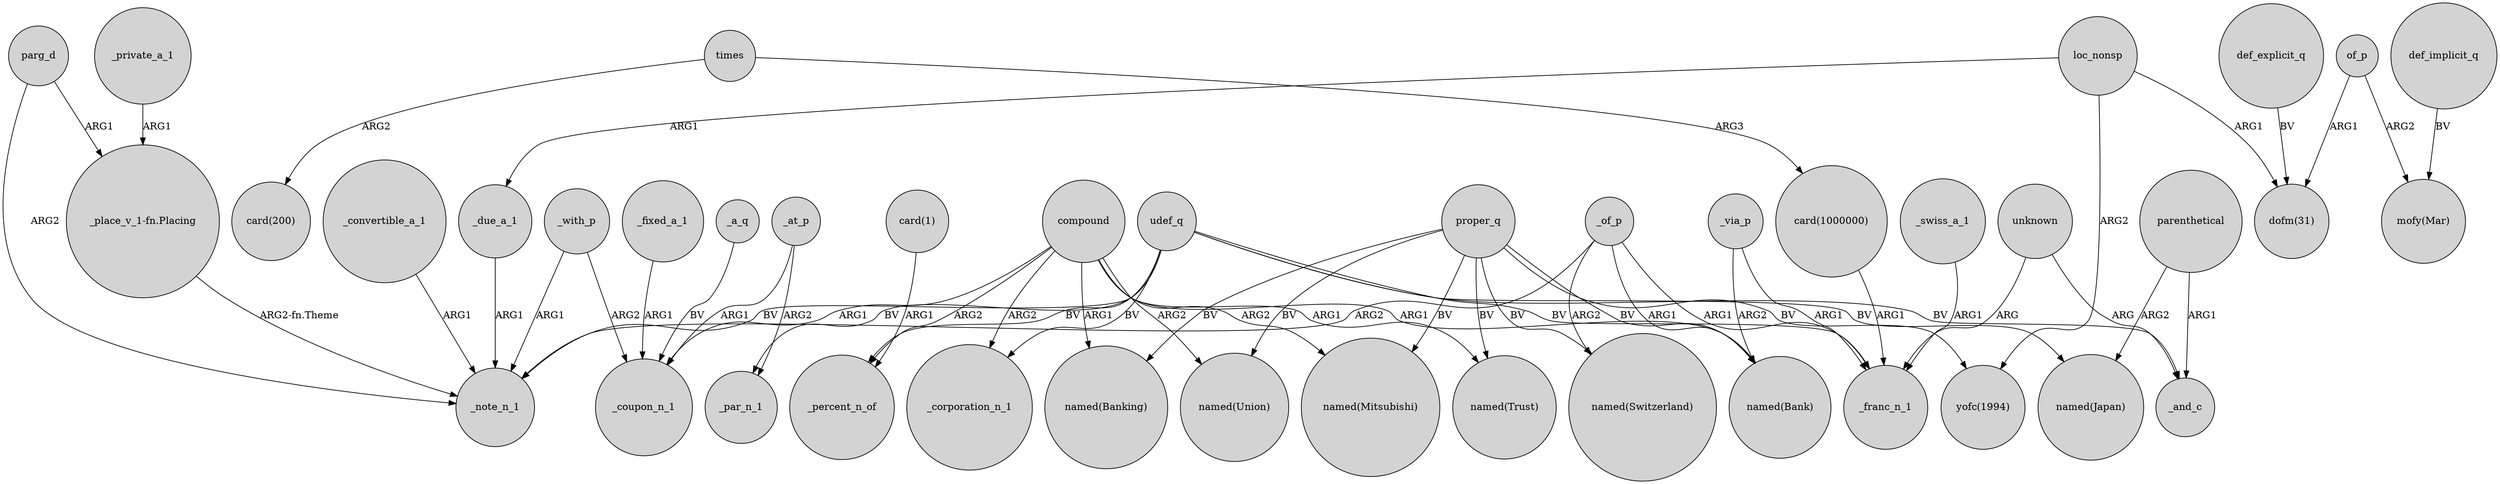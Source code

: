 digraph {
	node [shape=circle style=filled]
	_with_p -> _note_n_1 [label=ARG1]
	compound -> _coupon_n_1 [label=ARG1]
	_with_p -> _coupon_n_1 [label=ARG2]
	"card(1)" -> _percent_n_of [label=ARG1]
	udef_q -> _par_n_1 [label=BV]
	parg_d -> "_place_v_1-fn.Placing" [label=ARG1]
	_of_p -> _franc_n_1 [label=ARG1]
	proper_q -> "named(Union)" [label=BV]
	parenthetical -> _and_c [label=ARG1]
	_swiss_a_1 -> _franc_n_1 [label=ARG1]
	_at_p -> _par_n_1 [label=ARG2]
	proper_q -> "named(Banking)" [label=BV]
	_fixed_a_1 -> _coupon_n_1 [label=ARG1]
	compound -> _corporation_n_1 [label=ARG2]
	compound -> "named(Trust)" [label=ARG1]
	_of_p -> _note_n_1 [label=ARG2]
	_via_p -> _franc_n_1 [label=ARG1]
	def_explicit_q -> "dofm(31)" [label=BV]
	proper_q -> "named(Switzerland)" [label=BV]
	proper_q -> "yofc(1994)" [label=BV]
	def_implicit_q -> "mofy(Mar)" [label=BV]
	compound -> _percent_n_of [label=ARG2]
	of_p -> "dofm(31)" [label=ARG1]
	loc_nonsp -> "dofm(31)" [label=ARG1]
	loc_nonsp -> _due_a_1 [label=ARG1]
	proper_q -> "named(Bank)" [label=BV]
	udef_q -> _corporation_n_1 [label=BV]
	compound -> "named(Union)" [label=ARG2]
	_a_q -> _coupon_n_1 [label=BV]
	proper_q -> "named(Trust)" [label=BV]
	_of_p -> "named(Bank)" [label=ARG1]
	unknown -> _and_c [label=ARG]
	udef_q -> "named(Japan)" [label=BV]
	compound -> "named(Mitsubishi)" [label=ARG2]
	unknown -> _franc_n_1 [label=ARG]
	times -> "card(200)" [label=ARG2]
	proper_q -> "named(Mitsubishi)" [label=BV]
	compound -> "named(Banking)" [label=ARG1]
	times -> "card(1000000)" [label=ARG3]
	_via_p -> "named(Bank)" [label=ARG2]
	_of_p -> "named(Switzerland)" [label=ARG2]
	loc_nonsp -> "yofc(1994)" [label=ARG2]
	_convertible_a_1 -> _note_n_1 [label=ARG1]
	_at_p -> _coupon_n_1 [label=ARG1]
	of_p -> "mofy(Mar)" [label=ARG2]
	"card(1000000)" -> _franc_n_1 [label=ARG1]
	compound -> "named(Bank)" [label=ARG1]
	_due_a_1 -> _note_n_1 [label=ARG1]
	"_place_v_1-fn.Placing" -> _note_n_1 [label="ARG2-fn.Theme"]
	parg_d -> _note_n_1 [label=ARG2]
	udef_q -> _percent_n_of [label=BV]
	udef_q -> _franc_n_1 [label=BV]
	udef_q -> _and_c [label=BV]
	_private_a_1 -> "_place_v_1-fn.Placing" [label=ARG1]
	udef_q -> _note_n_1 [label=BV]
	parenthetical -> "named(Japan)" [label=ARG2]
}
